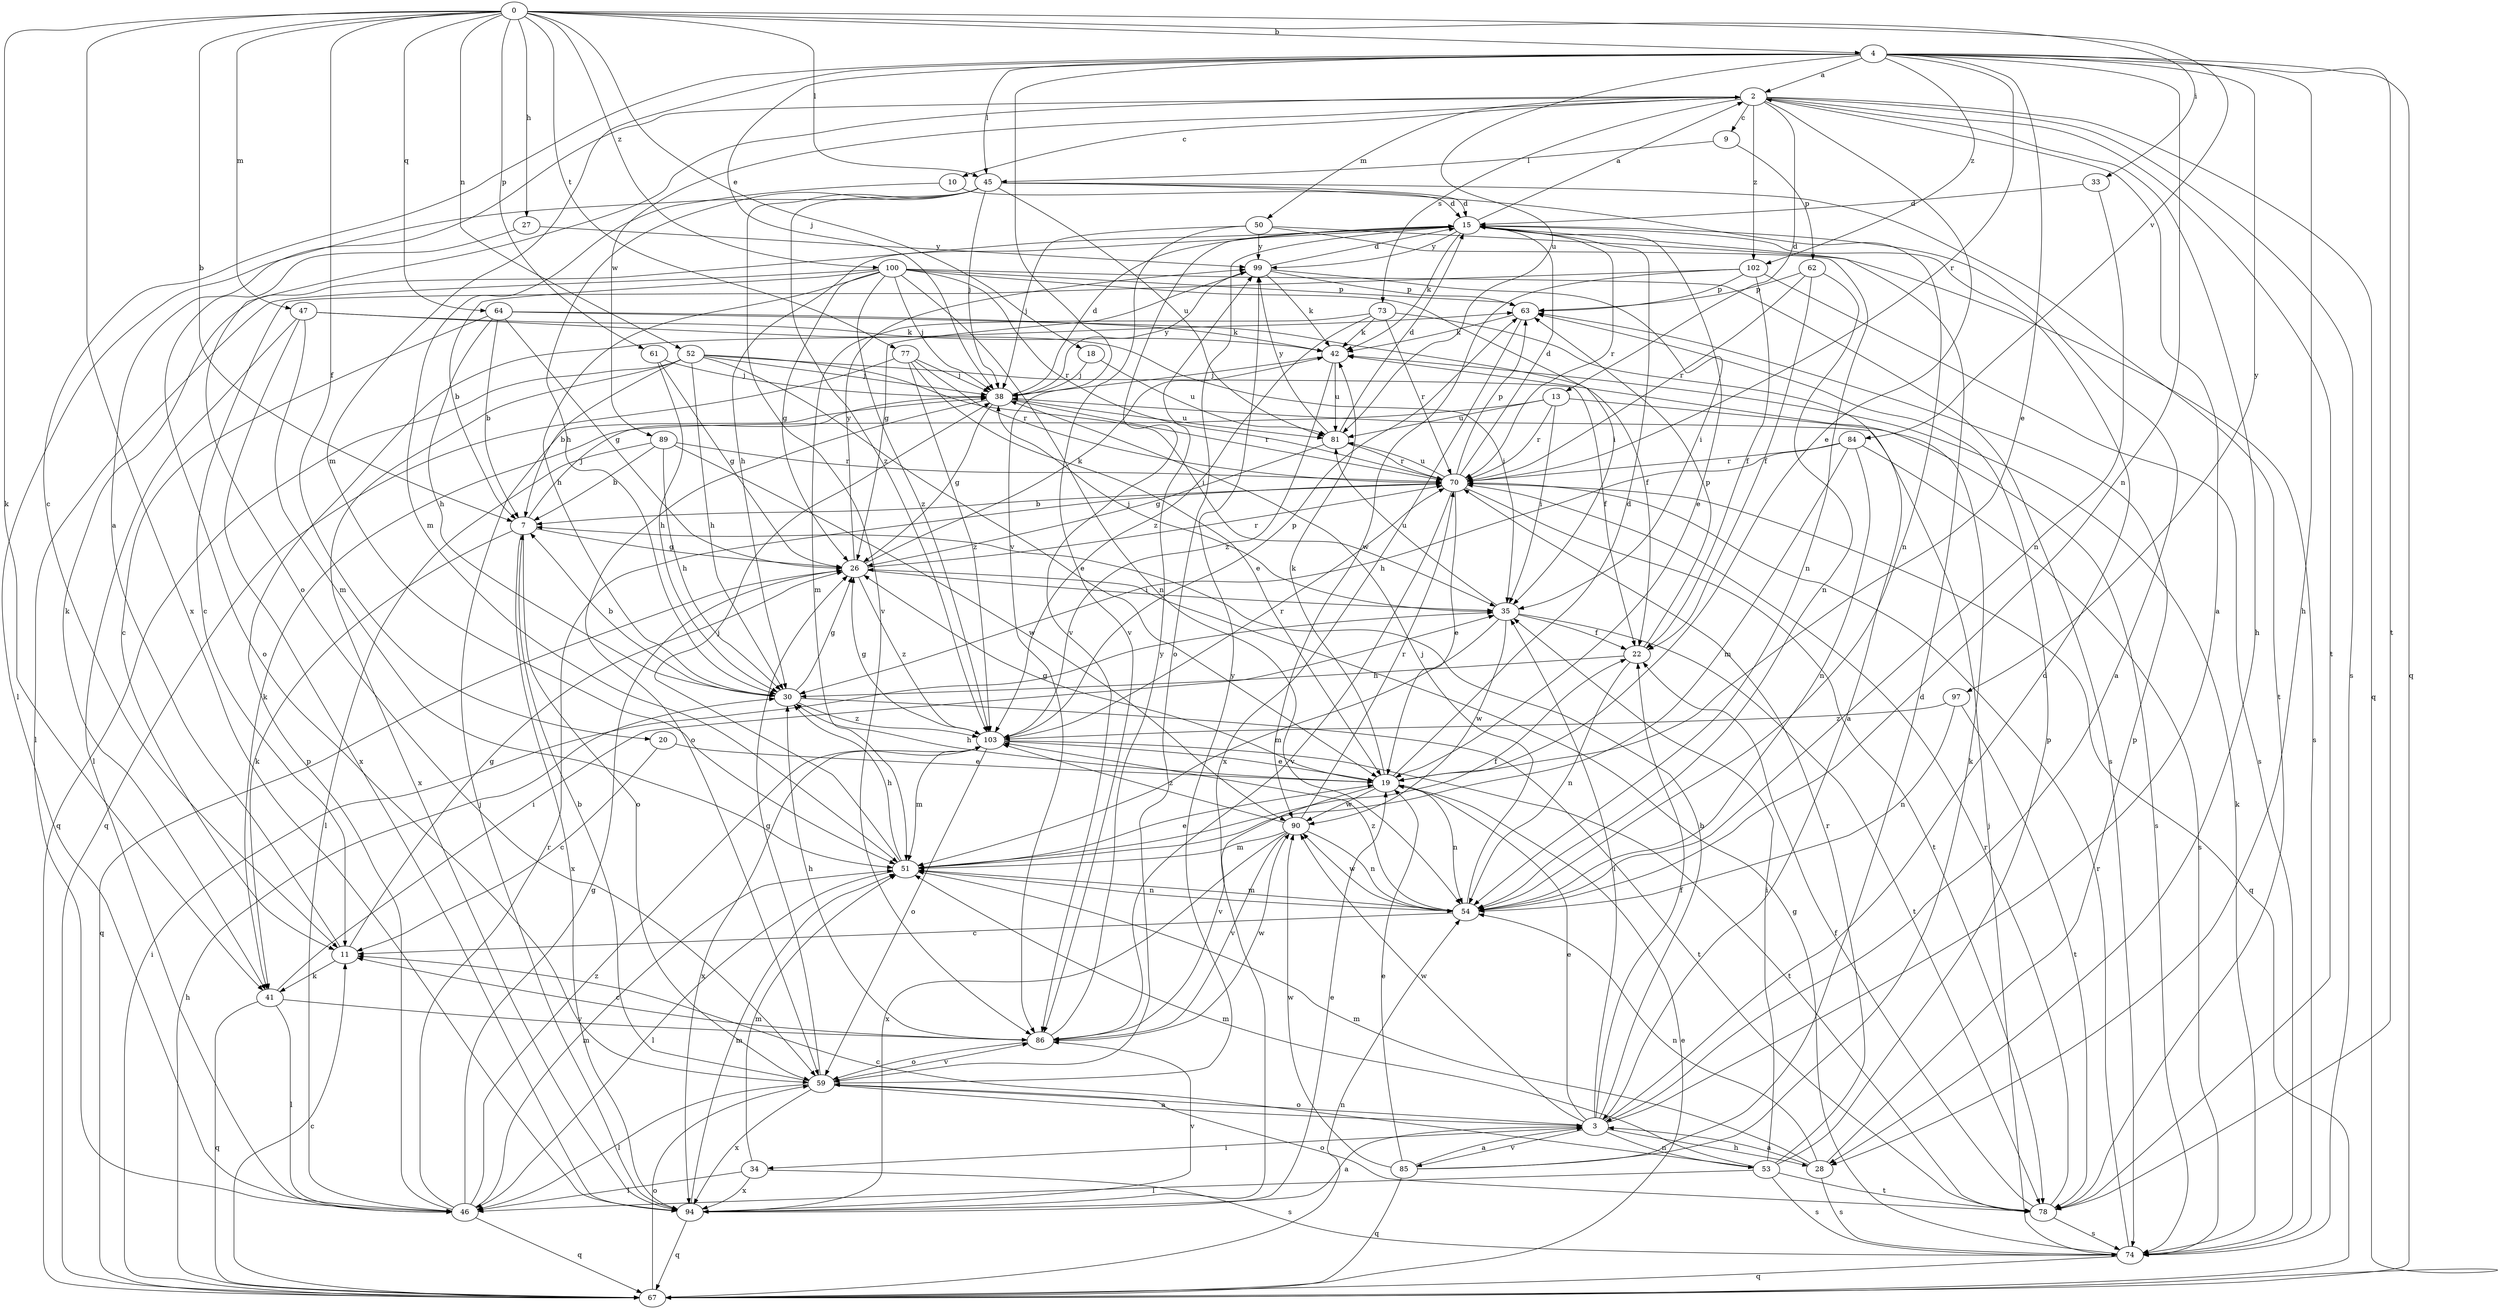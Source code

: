strict digraph  {
0;
2;
3;
4;
7;
9;
10;
11;
13;
15;
18;
19;
20;
22;
26;
27;
28;
30;
33;
34;
35;
38;
41;
42;
45;
46;
47;
50;
51;
52;
53;
54;
59;
61;
62;
63;
64;
67;
70;
73;
74;
77;
78;
81;
84;
85;
86;
89;
90;
94;
97;
99;
100;
102;
103;
0 -> 4  [label=b];
0 -> 7  [label=b];
0 -> 18  [label=e];
0 -> 20  [label=f];
0 -> 27  [label=h];
0 -> 33  [label=i];
0 -> 41  [label=k];
0 -> 45  [label=l];
0 -> 47  [label=m];
0 -> 52  [label=n];
0 -> 61  [label=p];
0 -> 64  [label=q];
0 -> 77  [label=t];
0 -> 84  [label=v];
0 -> 94  [label=x];
0 -> 100  [label=z];
2 -> 9  [label=c];
2 -> 10  [label=c];
2 -> 13  [label=d];
2 -> 19  [label=e];
2 -> 28  [label=h];
2 -> 50  [label=m];
2 -> 59  [label=o];
2 -> 67  [label=q];
2 -> 73  [label=s];
2 -> 74  [label=s];
2 -> 78  [label=t];
2 -> 89  [label=w];
2 -> 102  [label=z];
3 -> 2  [label=a];
3 -> 7  [label=b];
3 -> 15  [label=d];
3 -> 19  [label=e];
3 -> 22  [label=f];
3 -> 28  [label=h];
3 -> 34  [label=i];
3 -> 35  [label=i];
3 -> 53  [label=n];
3 -> 59  [label=o];
3 -> 85  [label=v];
3 -> 90  [label=w];
4 -> 2  [label=a];
4 -> 11  [label=c];
4 -> 19  [label=e];
4 -> 28  [label=h];
4 -> 38  [label=j];
4 -> 45  [label=l];
4 -> 51  [label=m];
4 -> 54  [label=n];
4 -> 67  [label=q];
4 -> 70  [label=r];
4 -> 78  [label=t];
4 -> 81  [label=u];
4 -> 86  [label=v];
4 -> 97  [label=y];
4 -> 102  [label=z];
7 -> 26  [label=g];
7 -> 38  [label=j];
7 -> 41  [label=k];
7 -> 59  [label=o];
7 -> 94  [label=x];
9 -> 45  [label=l];
9 -> 62  [label=p];
10 -> 15  [label=d];
10 -> 51  [label=m];
11 -> 2  [label=a];
11 -> 26  [label=g];
11 -> 41  [label=k];
13 -> 35  [label=i];
13 -> 41  [label=k];
13 -> 70  [label=r];
13 -> 74  [label=s];
13 -> 81  [label=u];
15 -> 2  [label=a];
15 -> 3  [label=a];
15 -> 19  [label=e];
15 -> 30  [label=h];
15 -> 41  [label=k];
15 -> 42  [label=k];
15 -> 59  [label=o];
15 -> 70  [label=r];
15 -> 86  [label=v];
15 -> 99  [label=y];
18 -> 38  [label=j];
18 -> 81  [label=u];
19 -> 15  [label=d];
19 -> 26  [label=g];
19 -> 30  [label=h];
19 -> 42  [label=k];
19 -> 54  [label=n];
19 -> 86  [label=v];
19 -> 90  [label=w];
20 -> 11  [label=c];
20 -> 19  [label=e];
22 -> 30  [label=h];
22 -> 54  [label=n];
22 -> 63  [label=p];
26 -> 35  [label=i];
26 -> 42  [label=k];
26 -> 67  [label=q];
26 -> 70  [label=r];
26 -> 99  [label=y];
26 -> 103  [label=z];
27 -> 59  [label=o];
27 -> 99  [label=y];
28 -> 3  [label=a];
28 -> 51  [label=m];
28 -> 54  [label=n];
28 -> 63  [label=p];
28 -> 74  [label=s];
30 -> 7  [label=b];
30 -> 26  [label=g];
30 -> 78  [label=t];
30 -> 103  [label=z];
33 -> 15  [label=d];
33 -> 54  [label=n];
34 -> 46  [label=l];
34 -> 51  [label=m];
34 -> 74  [label=s];
34 -> 94  [label=x];
35 -> 22  [label=f];
35 -> 38  [label=j];
35 -> 51  [label=m];
35 -> 78  [label=t];
35 -> 81  [label=u];
35 -> 90  [label=w];
38 -> 15  [label=d];
38 -> 26  [label=g];
38 -> 59  [label=o];
38 -> 70  [label=r];
38 -> 81  [label=u];
38 -> 99  [label=y];
41 -> 35  [label=i];
41 -> 46  [label=l];
41 -> 67  [label=q];
41 -> 86  [label=v];
42 -> 38  [label=j];
42 -> 81  [label=u];
42 -> 103  [label=z];
45 -> 15  [label=d];
45 -> 30  [label=h];
45 -> 38  [label=j];
45 -> 46  [label=l];
45 -> 54  [label=n];
45 -> 78  [label=t];
45 -> 81  [label=u];
45 -> 86  [label=v];
45 -> 103  [label=z];
46 -> 26  [label=g];
46 -> 51  [label=m];
46 -> 63  [label=p];
46 -> 67  [label=q];
46 -> 70  [label=r];
46 -> 103  [label=z];
47 -> 35  [label=i];
47 -> 42  [label=k];
47 -> 46  [label=l];
47 -> 51  [label=m];
47 -> 94  [label=x];
50 -> 38  [label=j];
50 -> 54  [label=n];
50 -> 74  [label=s];
50 -> 86  [label=v];
50 -> 99  [label=y];
51 -> 19  [label=e];
51 -> 22  [label=f];
51 -> 30  [label=h];
51 -> 38  [label=j];
51 -> 46  [label=l];
51 -> 54  [label=n];
52 -> 7  [label=b];
52 -> 19  [label=e];
52 -> 22  [label=f];
52 -> 30  [label=h];
52 -> 35  [label=i];
52 -> 38  [label=j];
52 -> 67  [label=q];
52 -> 94  [label=x];
53 -> 11  [label=c];
53 -> 35  [label=i];
53 -> 46  [label=l];
53 -> 51  [label=m];
53 -> 63  [label=p];
53 -> 70  [label=r];
53 -> 74  [label=s];
53 -> 78  [label=t];
54 -> 11  [label=c];
54 -> 38  [label=j];
54 -> 51  [label=m];
54 -> 90  [label=w];
54 -> 103  [label=z];
59 -> 3  [label=a];
59 -> 7  [label=b];
59 -> 26  [label=g];
59 -> 46  [label=l];
59 -> 86  [label=v];
59 -> 94  [label=x];
59 -> 99  [label=y];
61 -> 26  [label=g];
61 -> 30  [label=h];
61 -> 38  [label=j];
62 -> 22  [label=f];
62 -> 54  [label=n];
62 -> 63  [label=p];
62 -> 70  [label=r];
63 -> 42  [label=k];
63 -> 94  [label=x];
64 -> 7  [label=b];
64 -> 11  [label=c];
64 -> 22  [label=f];
64 -> 26  [label=g];
64 -> 30  [label=h];
64 -> 42  [label=k];
67 -> 11  [label=c];
67 -> 19  [label=e];
67 -> 30  [label=h];
67 -> 35  [label=i];
67 -> 54  [label=n];
67 -> 59  [label=o];
70 -> 7  [label=b];
70 -> 15  [label=d];
70 -> 19  [label=e];
70 -> 63  [label=p];
70 -> 67  [label=q];
70 -> 78  [label=t];
70 -> 81  [label=u];
70 -> 86  [label=v];
73 -> 3  [label=a];
73 -> 42  [label=k];
73 -> 51  [label=m];
73 -> 70  [label=r];
73 -> 103  [label=z];
74 -> 26  [label=g];
74 -> 38  [label=j];
74 -> 42  [label=k];
74 -> 67  [label=q];
74 -> 70  [label=r];
77 -> 19  [label=e];
77 -> 38  [label=j];
77 -> 67  [label=q];
77 -> 70  [label=r];
77 -> 103  [label=z];
78 -> 22  [label=f];
78 -> 59  [label=o];
78 -> 70  [label=r];
78 -> 74  [label=s];
81 -> 15  [label=d];
81 -> 26  [label=g];
81 -> 70  [label=r];
81 -> 99  [label=y];
84 -> 30  [label=h];
84 -> 51  [label=m];
84 -> 54  [label=n];
84 -> 70  [label=r];
84 -> 74  [label=s];
85 -> 3  [label=a];
85 -> 15  [label=d];
85 -> 19  [label=e];
85 -> 42  [label=k];
85 -> 67  [label=q];
85 -> 90  [label=w];
86 -> 11  [label=c];
86 -> 30  [label=h];
86 -> 59  [label=o];
86 -> 90  [label=w];
86 -> 99  [label=y];
89 -> 7  [label=b];
89 -> 30  [label=h];
89 -> 46  [label=l];
89 -> 70  [label=r];
89 -> 90  [label=w];
90 -> 51  [label=m];
90 -> 54  [label=n];
90 -> 70  [label=r];
90 -> 86  [label=v];
90 -> 94  [label=x];
90 -> 103  [label=z];
94 -> 3  [label=a];
94 -> 19  [label=e];
94 -> 38  [label=j];
94 -> 51  [label=m];
94 -> 67  [label=q];
94 -> 86  [label=v];
97 -> 54  [label=n];
97 -> 78  [label=t];
97 -> 103  [label=z];
99 -> 15  [label=d];
99 -> 26  [label=g];
99 -> 35  [label=i];
99 -> 42  [label=k];
99 -> 63  [label=p];
100 -> 7  [label=b];
100 -> 26  [label=g];
100 -> 30  [label=h];
100 -> 35  [label=i];
100 -> 38  [label=j];
100 -> 46  [label=l];
100 -> 54  [label=n];
100 -> 63  [label=p];
100 -> 70  [label=r];
100 -> 74  [label=s];
100 -> 103  [label=z];
102 -> 11  [label=c];
102 -> 22  [label=f];
102 -> 63  [label=p];
102 -> 74  [label=s];
102 -> 90  [label=w];
103 -> 19  [label=e];
103 -> 26  [label=g];
103 -> 51  [label=m];
103 -> 59  [label=o];
103 -> 63  [label=p];
103 -> 70  [label=r];
103 -> 78  [label=t];
103 -> 94  [label=x];
}
